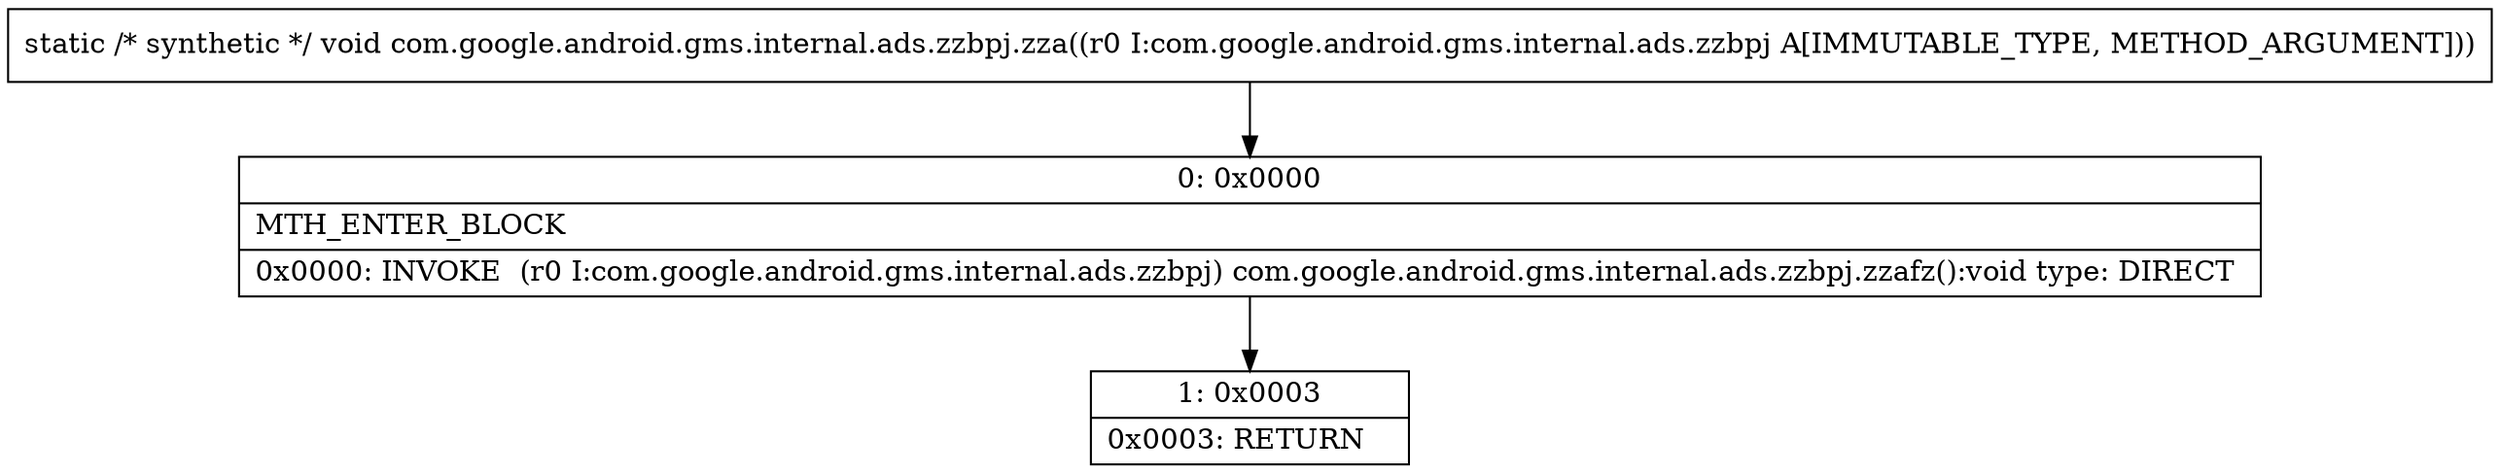 digraph "CFG forcom.google.android.gms.internal.ads.zzbpj.zza(Lcom\/google\/android\/gms\/internal\/ads\/zzbpj;)V" {
Node_0 [shape=record,label="{0\:\ 0x0000|MTH_ENTER_BLOCK\l|0x0000: INVOKE  (r0 I:com.google.android.gms.internal.ads.zzbpj) com.google.android.gms.internal.ads.zzbpj.zzafz():void type: DIRECT \l}"];
Node_1 [shape=record,label="{1\:\ 0x0003|0x0003: RETURN   \l}"];
MethodNode[shape=record,label="{static \/* synthetic *\/ void com.google.android.gms.internal.ads.zzbpj.zza((r0 I:com.google.android.gms.internal.ads.zzbpj A[IMMUTABLE_TYPE, METHOD_ARGUMENT])) }"];
MethodNode -> Node_0;
Node_0 -> Node_1;
}

